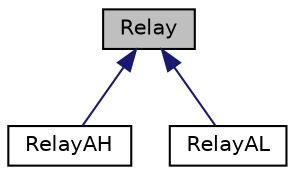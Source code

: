 digraph "Relay"
{
 // LATEX_PDF_SIZE
  edge [fontname="Helvetica",fontsize="10",labelfontname="Helvetica",labelfontsize="10"];
  node [fontname="Helvetica",fontsize="10",shape=record];
  Node1 [label="Relay",height=0.2,width=0.4,color="black", fillcolor="grey75", style="filled", fontcolor="black",tooltip="Abstract relay class."];
  Node1 -> Node2 [dir="back",color="midnightblue",fontsize="10",style="solid",fontname="Helvetica"];
  Node2 [label="RelayAH",height=0.2,width=0.4,color="black", fillcolor="white", style="filled",URL="$classRelayAH.html",tooltip="Active high relay."];
  Node1 -> Node3 [dir="back",color="midnightblue",fontsize="10",style="solid",fontname="Helvetica"];
  Node3 [label="RelayAL",height=0.2,width=0.4,color="black", fillcolor="white", style="filled",URL="$classRelayAL.html",tooltip=" "];
}
